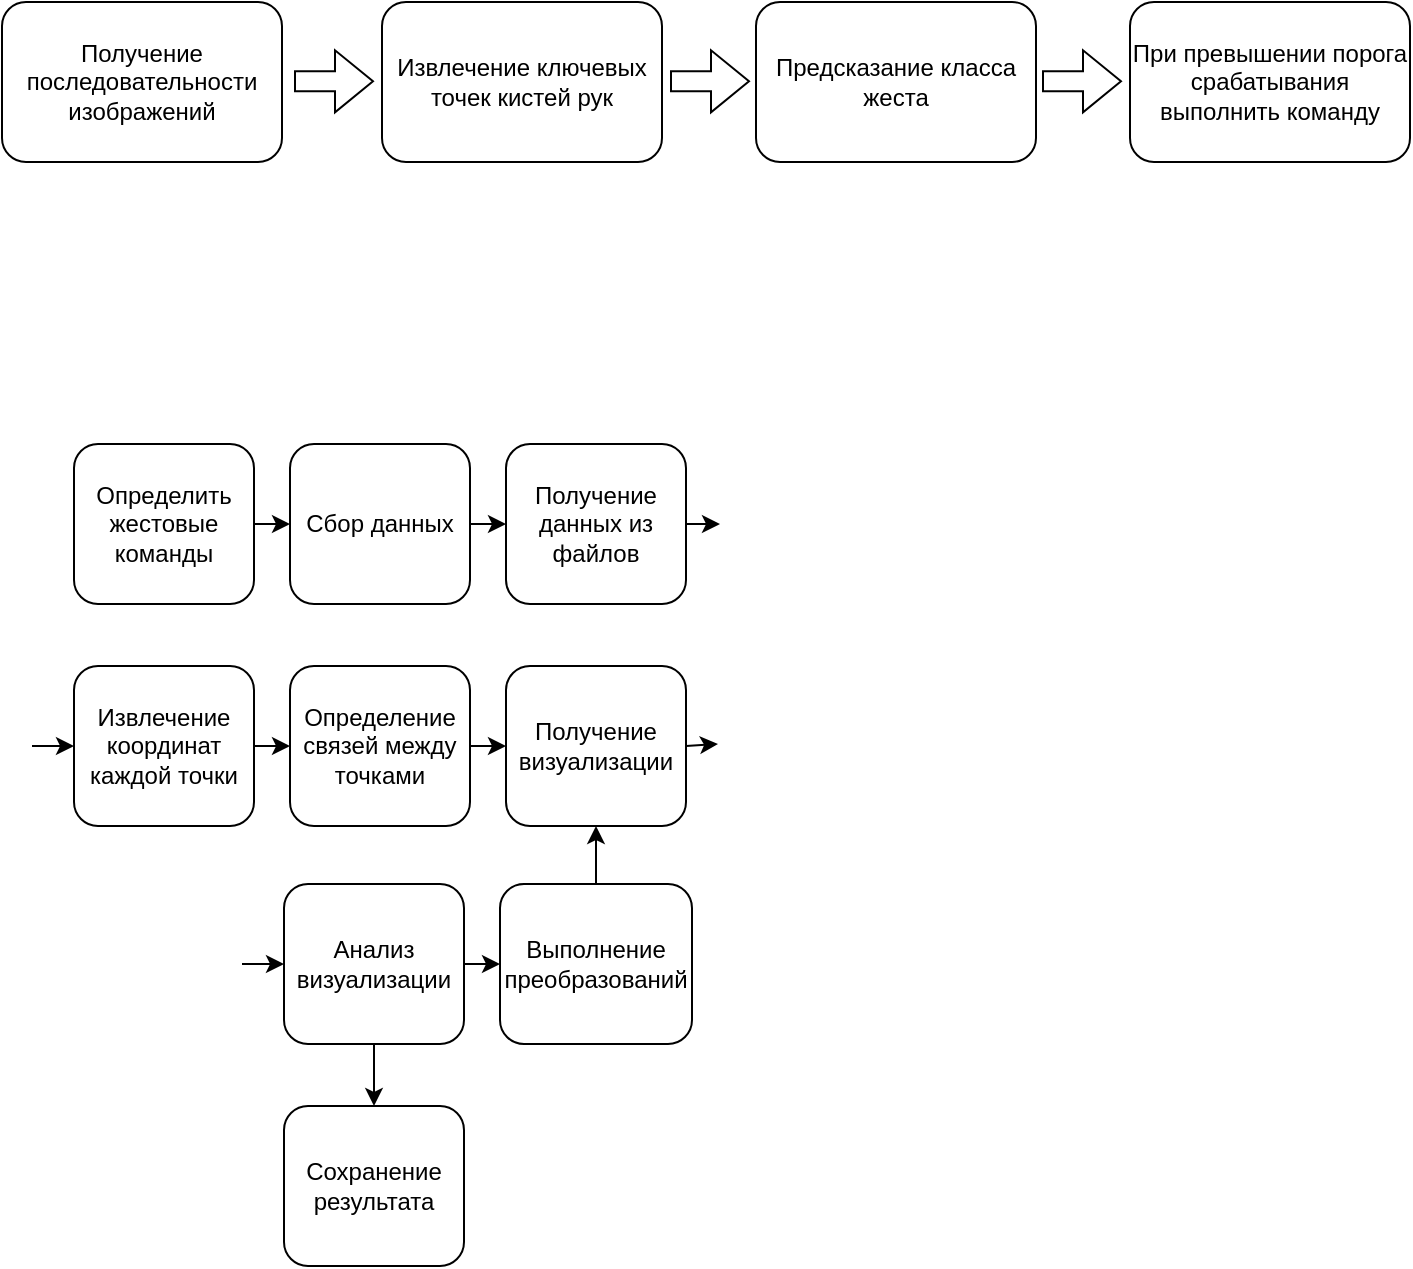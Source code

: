 <mxfile version="17.1.5" type="device"><diagram id="HIbPfWctKN25AzOA32Th" name="Page-1"><mxGraphModel dx="385" dy="662" grid="0" gridSize="10" guides="1" tooltips="1" connect="1" arrows="1" fold="1" page="1" pageScale="1" pageWidth="827" pageHeight="1169" math="0" shadow="0"><root><mxCell id="0"/><mxCell id="1" parent="0"/><mxCell id="9MSImcGR0e0q0WoZe2th-1" value="Получение последовательности изображений" style="rounded=1;whiteSpace=wrap;html=1;" vertex="1" parent="1"><mxGeometry x="40" y="280" width="140" height="80" as="geometry"/></mxCell><mxCell id="9MSImcGR0e0q0WoZe2th-2" value="Извлечение ключевых точек кистей рук" style="rounded=1;whiteSpace=wrap;html=1;" vertex="1" parent="1"><mxGeometry x="230" y="280" width="140" height="80" as="geometry"/></mxCell><mxCell id="9MSImcGR0e0q0WoZe2th-3" value="Предсказание класса жеста" style="rounded=1;whiteSpace=wrap;html=1;" vertex="1" parent="1"><mxGeometry x="417" y="280" width="140" height="80" as="geometry"/></mxCell><mxCell id="9MSImcGR0e0q0WoZe2th-4" value="При превышении порога срабатывания выполнить команду" style="rounded=1;whiteSpace=wrap;html=1;" vertex="1" parent="1"><mxGeometry x="604" y="280" width="140" height="80" as="geometry"/></mxCell><mxCell id="9MSImcGR0e0q0WoZe2th-5" value="" style="shape=flexArrow;endArrow=classic;html=1;rounded=0;" edge="1" parent="1"><mxGeometry width="50" height="50" relative="1" as="geometry"><mxPoint x="186" y="319.66" as="sourcePoint"/><mxPoint x="226" y="319.66" as="targetPoint"/></mxGeometry></mxCell><mxCell id="9MSImcGR0e0q0WoZe2th-6" value="" style="shape=flexArrow;endArrow=classic;html=1;rounded=0;" edge="1" parent="1"><mxGeometry width="50" height="50" relative="1" as="geometry"><mxPoint x="374" y="319.66" as="sourcePoint"/><mxPoint x="414" y="319.66" as="targetPoint"/></mxGeometry></mxCell><mxCell id="9MSImcGR0e0q0WoZe2th-7" value="" style="shape=flexArrow;endArrow=classic;html=1;rounded=0;" edge="1" parent="1"><mxGeometry width="50" height="50" relative="1" as="geometry"><mxPoint x="560" y="319.66" as="sourcePoint"/><mxPoint x="600" y="319.66" as="targetPoint"/></mxGeometry></mxCell><mxCell id="9MSImcGR0e0q0WoZe2th-8" value="Определить жестовые команды" style="rounded=1;whiteSpace=wrap;html=1;" vertex="1" parent="1"><mxGeometry x="76" y="501" width="90" height="80" as="geometry"/></mxCell><mxCell id="9MSImcGR0e0q0WoZe2th-9" value="Сбор данных" style="rounded=1;whiteSpace=wrap;html=1;" vertex="1" parent="1"><mxGeometry x="184" y="501" width="90" height="80" as="geometry"/></mxCell><mxCell id="9MSImcGR0e0q0WoZe2th-15" value="Получение данных из файлов" style="rounded=1;whiteSpace=wrap;html=1;" vertex="1" parent="1"><mxGeometry x="292" y="501" width="90" height="80" as="geometry"/></mxCell><mxCell id="9MSImcGR0e0q0WoZe2th-16" value="Сохранение результата" style="rounded=1;whiteSpace=wrap;html=1;" vertex="1" parent="1"><mxGeometry x="181" y="832" width="90" height="80" as="geometry"/></mxCell><mxCell id="9MSImcGR0e0q0WoZe2th-18" value="Выполнение преобразований" style="rounded=1;whiteSpace=wrap;html=1;" vertex="1" parent="1"><mxGeometry x="289" y="721" width="96" height="80" as="geometry"/></mxCell><mxCell id="9MSImcGR0e0q0WoZe2th-19" value="Анализ визуализации" style="rounded=1;whiteSpace=wrap;html=1;" vertex="1" parent="1"><mxGeometry x="181" y="721" width="90" height="80" as="geometry"/></mxCell><mxCell id="9MSImcGR0e0q0WoZe2th-20" value="Получение визуализации" style="rounded=1;whiteSpace=wrap;html=1;" vertex="1" parent="1"><mxGeometry x="292" y="612" width="90" height="80" as="geometry"/></mxCell><mxCell id="9MSImcGR0e0q0WoZe2th-21" value="Определение связей между точками" style="rounded=1;whiteSpace=wrap;html=1;" vertex="1" parent="1"><mxGeometry x="184" y="612" width="90" height="80" as="geometry"/></mxCell><mxCell id="9MSImcGR0e0q0WoZe2th-22" value="Извлечение координат каждой точки" style="rounded=1;whiteSpace=wrap;html=1;" vertex="1" parent="1"><mxGeometry x="76" y="612" width="90" height="80" as="geometry"/></mxCell><mxCell id="9MSImcGR0e0q0WoZe2th-24" value="" style="endArrow=classic;html=1;rounded=0;entryX=0;entryY=0.5;entryDx=0;entryDy=0;exitX=1;exitY=0.5;exitDx=0;exitDy=0;" edge="1" parent="1" source="9MSImcGR0e0q0WoZe2th-8" target="9MSImcGR0e0q0WoZe2th-9"><mxGeometry width="50" height="50" relative="1" as="geometry"><mxPoint x="108" y="763" as="sourcePoint"/><mxPoint x="152" y="763" as="targetPoint"/></mxGeometry></mxCell><mxCell id="9MSImcGR0e0q0WoZe2th-25" value="" style="endArrow=classic;html=1;rounded=0;entryX=0;entryY=0.5;entryDx=0;entryDy=0;exitX=1;exitY=0.5;exitDx=0;exitDy=0;" edge="1" parent="1" source="9MSImcGR0e0q0WoZe2th-9" target="9MSImcGR0e0q0WoZe2th-15"><mxGeometry width="50" height="50" relative="1" as="geometry"><mxPoint x="176" y="551" as="sourcePoint"/><mxPoint x="194" y="551" as="targetPoint"/></mxGeometry></mxCell><mxCell id="9MSImcGR0e0q0WoZe2th-26" value="" style="endArrow=classic;html=1;rounded=0;entryX=0;entryY=0.5;entryDx=0;entryDy=0;exitX=1;exitY=0.5;exitDx=0;exitDy=0;" edge="1" parent="1" source="9MSImcGR0e0q0WoZe2th-21" target="9MSImcGR0e0q0WoZe2th-20"><mxGeometry width="50" height="50" relative="1" as="geometry"><mxPoint x="112" y="758" as="sourcePoint"/><mxPoint x="130" y="758" as="targetPoint"/></mxGeometry></mxCell><mxCell id="9MSImcGR0e0q0WoZe2th-27" value="" style="endArrow=classic;html=1;rounded=0;entryX=0;entryY=0.5;entryDx=0;entryDy=0;" edge="1" parent="1" target="9MSImcGR0e0q0WoZe2th-22"><mxGeometry width="50" height="50" relative="1" as="geometry"><mxPoint x="55" y="652" as="sourcePoint"/><mxPoint x="58" y="656" as="targetPoint"/></mxGeometry></mxCell><mxCell id="9MSImcGR0e0q0WoZe2th-28" value="" style="endArrow=classic;html=1;rounded=0;entryX=0;entryY=0.5;entryDx=0;entryDy=0;exitX=1;exitY=0.5;exitDx=0;exitDy=0;" edge="1" parent="1" source="9MSImcGR0e0q0WoZe2th-22" target="9MSImcGR0e0q0WoZe2th-21"><mxGeometry width="50" height="50" relative="1" as="geometry"><mxPoint x="206" y="581" as="sourcePoint"/><mxPoint x="224" y="581" as="targetPoint"/></mxGeometry></mxCell><mxCell id="9MSImcGR0e0q0WoZe2th-29" value="" style="endArrow=classic;html=1;rounded=0;exitX=1;exitY=0.5;exitDx=0;exitDy=0;" edge="1" parent="1" source="9MSImcGR0e0q0WoZe2th-15"><mxGeometry width="50" height="50" relative="1" as="geometry"><mxPoint x="399" y="545" as="sourcePoint"/><mxPoint x="399" y="541" as="targetPoint"/></mxGeometry></mxCell><mxCell id="9MSImcGR0e0q0WoZe2th-30" value="" style="endArrow=classic;html=1;rounded=0;entryX=0;entryY=0.5;entryDx=0;entryDy=0;" edge="1" parent="1" target="9MSImcGR0e0q0WoZe2th-19"><mxGeometry width="50" height="50" relative="1" as="geometry"><mxPoint x="160" y="761" as="sourcePoint"/><mxPoint x="137" y="766" as="targetPoint"/></mxGeometry></mxCell><mxCell id="9MSImcGR0e0q0WoZe2th-31" value="" style="endArrow=classic;html=1;rounded=0;entryX=0.5;entryY=0;entryDx=0;entryDy=0;exitX=0.5;exitY=1;exitDx=0;exitDy=0;" edge="1" parent="1" source="9MSImcGR0e0q0WoZe2th-19" target="9MSImcGR0e0q0WoZe2th-16"><mxGeometry width="50" height="50" relative="1" as="geometry"><mxPoint x="129" y="776" as="sourcePoint"/><mxPoint x="147" y="776" as="targetPoint"/></mxGeometry></mxCell><mxCell id="9MSImcGR0e0q0WoZe2th-32" value="" style="endArrow=classic;html=1;rounded=0;entryX=0;entryY=0.5;entryDx=0;entryDy=0;exitX=1;exitY=0.5;exitDx=0;exitDy=0;" edge="1" parent="1" source="9MSImcGR0e0q0WoZe2th-19" target="9MSImcGR0e0q0WoZe2th-18"><mxGeometry width="50" height="50" relative="1" as="geometry"><mxPoint x="139" y="786" as="sourcePoint"/><mxPoint x="157" y="786" as="targetPoint"/></mxGeometry></mxCell><mxCell id="9MSImcGR0e0q0WoZe2th-33" value="" style="endArrow=classic;html=1;rounded=0;exitX=1;exitY=0.5;exitDx=0;exitDy=0;" edge="1" parent="1" source="9MSImcGR0e0q0WoZe2th-20"><mxGeometry width="50" height="50" relative="1" as="geometry"><mxPoint x="152" y="798" as="sourcePoint"/><mxPoint x="398" y="651" as="targetPoint"/></mxGeometry></mxCell><mxCell id="9MSImcGR0e0q0WoZe2th-36" value="" style="endArrow=classic;html=1;rounded=0;entryX=0.5;entryY=1;entryDx=0;entryDy=0;exitX=0.5;exitY=0;exitDx=0;exitDy=0;" edge="1" parent="1" source="9MSImcGR0e0q0WoZe2th-18" target="9MSImcGR0e0q0WoZe2th-20"><mxGeometry width="50" height="50" relative="1" as="geometry"><mxPoint x="199" y="796" as="sourcePoint"/><mxPoint x="249" y="746" as="targetPoint"/></mxGeometry></mxCell></root></mxGraphModel></diagram></mxfile>